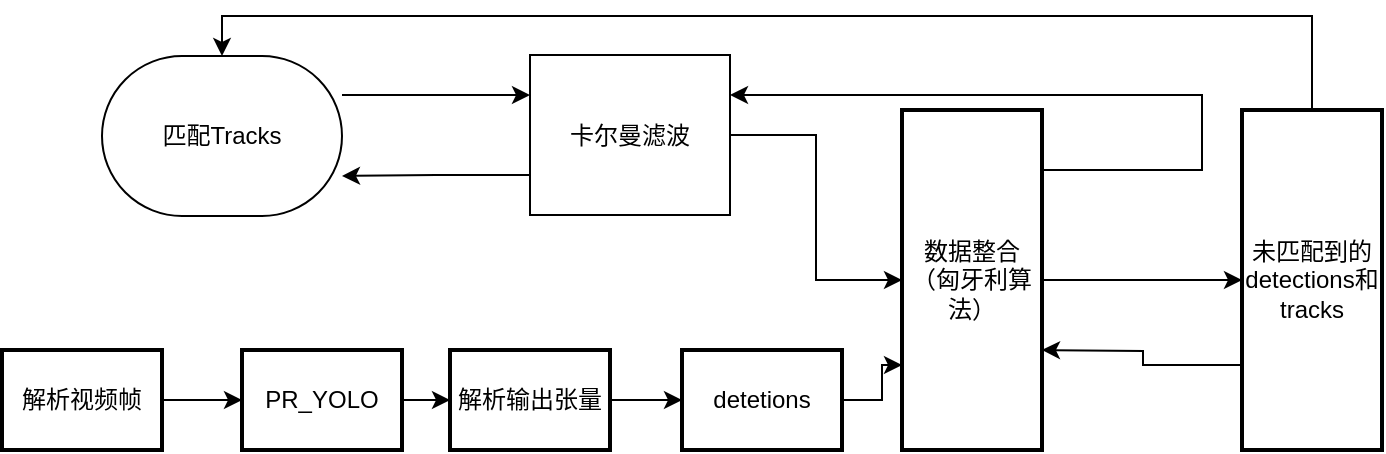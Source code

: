 <mxfile version="17.2.4" type="github">
  <diagram id="xkIKJc6atiaXEi-bjVHO" name="Page-1">
    <mxGraphModel dx="1038" dy="556" grid="1" gridSize="10" guides="1" tooltips="1" connect="1" arrows="1" fold="1" page="1" pageScale="1" pageWidth="827" pageHeight="1169" math="0" shadow="0">
      <root>
        <mxCell id="0" />
        <mxCell id="1" parent="0" />
        <mxCell id="DC-o6ZzicrOM8zxUsRtr-10" value="" style="edgeStyle=orthogonalEdgeStyle;rounded=0;orthogonalLoop=1;jettySize=auto;html=1;" edge="1" parent="1" source="DC-o6ZzicrOM8zxUsRtr-6" target="DC-o6ZzicrOM8zxUsRtr-9">
          <mxGeometry relative="1" as="geometry" />
        </mxCell>
        <mxCell id="DC-o6ZzicrOM8zxUsRtr-6" value="解析视频帧" style="whiteSpace=wrap;html=1;strokeWidth=2;" vertex="1" parent="1">
          <mxGeometry x="150" y="500" width="80" height="50" as="geometry" />
        </mxCell>
        <mxCell id="DC-o6ZzicrOM8zxUsRtr-14" value="" style="edgeStyle=orthogonalEdgeStyle;rounded=0;orthogonalLoop=1;jettySize=auto;html=1;" edge="1" parent="1" source="DC-o6ZzicrOM8zxUsRtr-9" target="DC-o6ZzicrOM8zxUsRtr-13">
          <mxGeometry relative="1" as="geometry" />
        </mxCell>
        <mxCell id="DC-o6ZzicrOM8zxUsRtr-9" value="PR_YOLO" style="whiteSpace=wrap;html=1;strokeWidth=2;" vertex="1" parent="1">
          <mxGeometry x="270" y="500" width="80" height="50" as="geometry" />
        </mxCell>
        <mxCell id="DC-o6ZzicrOM8zxUsRtr-16" value="" style="edgeStyle=orthogonalEdgeStyle;rounded=0;orthogonalLoop=1;jettySize=auto;html=1;" edge="1" parent="1" source="DC-o6ZzicrOM8zxUsRtr-13" target="DC-o6ZzicrOM8zxUsRtr-15">
          <mxGeometry relative="1" as="geometry" />
        </mxCell>
        <mxCell id="DC-o6ZzicrOM8zxUsRtr-13" value="解析输出张量" style="whiteSpace=wrap;html=1;strokeWidth=2;" vertex="1" parent="1">
          <mxGeometry x="374" y="500" width="80" height="50" as="geometry" />
        </mxCell>
        <mxCell id="DC-o6ZzicrOM8zxUsRtr-43" style="edgeStyle=orthogonalEdgeStyle;rounded=0;orthogonalLoop=1;jettySize=auto;html=1;entryX=0;entryY=0.75;entryDx=0;entryDy=0;" edge="1" parent="1" source="DC-o6ZzicrOM8zxUsRtr-15" target="DC-o6ZzicrOM8zxUsRtr-19">
          <mxGeometry relative="1" as="geometry" />
        </mxCell>
        <mxCell id="DC-o6ZzicrOM8zxUsRtr-15" value="detetions" style="whiteSpace=wrap;html=1;strokeWidth=2;" vertex="1" parent="1">
          <mxGeometry x="490" y="500" width="80" height="50" as="geometry" />
        </mxCell>
        <mxCell id="DC-o6ZzicrOM8zxUsRtr-44" style="edgeStyle=orthogonalEdgeStyle;rounded=0;orthogonalLoop=1;jettySize=auto;html=1;entryX=0;entryY=0.5;entryDx=0;entryDy=0;" edge="1" parent="1" source="DC-o6ZzicrOM8zxUsRtr-19" target="DC-o6ZzicrOM8zxUsRtr-39">
          <mxGeometry relative="1" as="geometry" />
        </mxCell>
        <mxCell id="DC-o6ZzicrOM8zxUsRtr-45" style="edgeStyle=orthogonalEdgeStyle;rounded=0;orthogonalLoop=1;jettySize=auto;html=1;entryX=1;entryY=0.25;entryDx=0;entryDy=0;" edge="1" parent="1" source="DC-o6ZzicrOM8zxUsRtr-19" target="DC-o6ZzicrOM8zxUsRtr-22">
          <mxGeometry relative="1" as="geometry">
            <Array as="points">
              <mxPoint x="750" y="410" />
              <mxPoint x="750" y="373" />
            </Array>
          </mxGeometry>
        </mxCell>
        <mxCell id="DC-o6ZzicrOM8zxUsRtr-19" value="数据整合&lt;br&gt;（匈牙利算法）" style="whiteSpace=wrap;html=1;strokeWidth=2;" vertex="1" parent="1">
          <mxGeometry x="600" y="380" width="70" height="170" as="geometry" />
        </mxCell>
        <mxCell id="DC-o6ZzicrOM8zxUsRtr-35" style="edgeStyle=orthogonalEdgeStyle;rounded=0;orthogonalLoop=1;jettySize=auto;html=1;entryX=0;entryY=0.25;entryDx=0;entryDy=0;" edge="1" parent="1" source="DC-o6ZzicrOM8zxUsRtr-21" target="DC-o6ZzicrOM8zxUsRtr-22">
          <mxGeometry relative="1" as="geometry">
            <Array as="points">
              <mxPoint x="367" y="373" />
            </Array>
          </mxGeometry>
        </mxCell>
        <mxCell id="DC-o6ZzicrOM8zxUsRtr-21" value="匹配Tracks" style="rounded=1;whiteSpace=wrap;html=1;shadow=0;sketch=0;glass=0;labelPadding=0;strokeOpacity=100;arcSize=50;" vertex="1" parent="1">
          <mxGeometry x="200" y="353" width="120" height="80" as="geometry" />
        </mxCell>
        <mxCell id="DC-o6ZzicrOM8zxUsRtr-37" style="edgeStyle=orthogonalEdgeStyle;rounded=0;orthogonalLoop=1;jettySize=auto;html=1;exitX=0;exitY=0.75;exitDx=0;exitDy=0;entryX=1;entryY=0.75;entryDx=0;entryDy=0;" edge="1" parent="1" source="DC-o6ZzicrOM8zxUsRtr-22" target="DC-o6ZzicrOM8zxUsRtr-21">
          <mxGeometry relative="1" as="geometry" />
        </mxCell>
        <mxCell id="DC-o6ZzicrOM8zxUsRtr-42" style="edgeStyle=orthogonalEdgeStyle;rounded=0;orthogonalLoop=1;jettySize=auto;html=1;entryX=0;entryY=0.5;entryDx=0;entryDy=0;" edge="1" parent="1" source="DC-o6ZzicrOM8zxUsRtr-22" target="DC-o6ZzicrOM8zxUsRtr-19">
          <mxGeometry relative="1" as="geometry" />
        </mxCell>
        <mxCell id="DC-o6ZzicrOM8zxUsRtr-22" value="卡尔曼滤波" style="whiteSpace=wrap;html=1;aspect=fixed;rounded=1;shadow=0;glass=0;sketch=0;arcSize=0;" vertex="1" parent="1">
          <mxGeometry x="414" y="352.5" width="100" height="80" as="geometry" />
        </mxCell>
        <mxCell id="DC-o6ZzicrOM8zxUsRtr-41" style="edgeStyle=orthogonalEdgeStyle;rounded=0;orthogonalLoop=1;jettySize=auto;html=1;exitX=0;exitY=0.75;exitDx=0;exitDy=0;" edge="1" parent="1" source="DC-o6ZzicrOM8zxUsRtr-39">
          <mxGeometry relative="1" as="geometry">
            <mxPoint x="670" y="500" as="targetPoint" />
          </mxGeometry>
        </mxCell>
        <mxCell id="DC-o6ZzicrOM8zxUsRtr-46" style="edgeStyle=orthogonalEdgeStyle;rounded=0;orthogonalLoop=1;jettySize=auto;html=1;exitX=0.5;exitY=0;exitDx=0;exitDy=0;entryX=0.5;entryY=0;entryDx=0;entryDy=0;" edge="1" parent="1" source="DC-o6ZzicrOM8zxUsRtr-39" target="DC-o6ZzicrOM8zxUsRtr-21">
          <mxGeometry relative="1" as="geometry" />
        </mxCell>
        <mxCell id="DC-o6ZzicrOM8zxUsRtr-39" value="未匹配到的detections和tracks" style="whiteSpace=wrap;html=1;strokeWidth=2;" vertex="1" parent="1">
          <mxGeometry x="770" y="380" width="70" height="170" as="geometry" />
        </mxCell>
      </root>
    </mxGraphModel>
  </diagram>
</mxfile>
